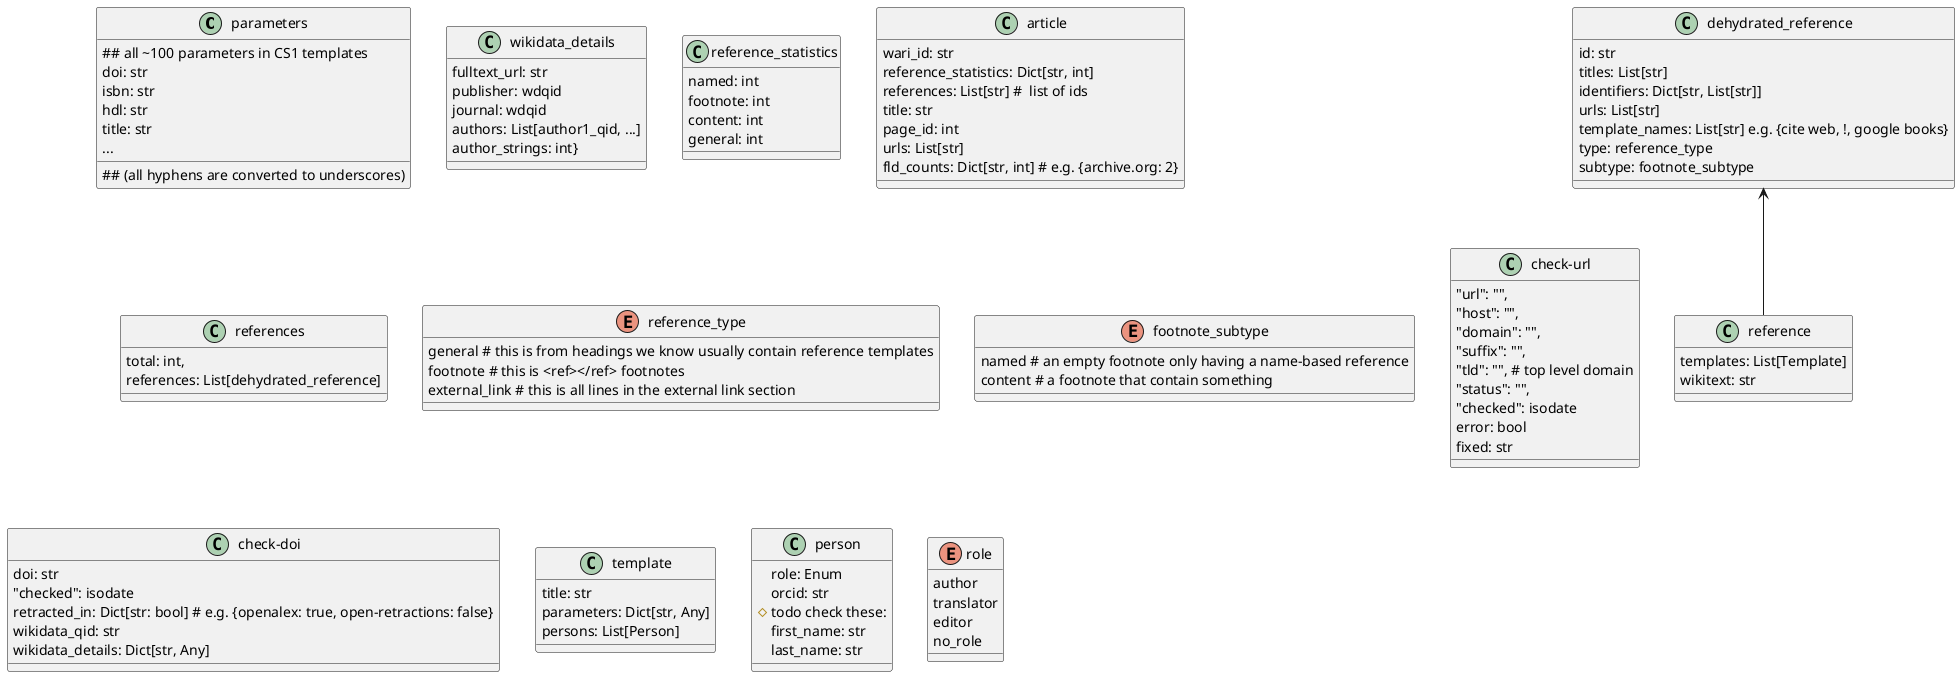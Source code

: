 @startuml
'https://plantuml.com/class-diagram

'class references_count{
'total: int
'}
class parameters{
## all ~100 parameters in CS1 templates
## (all hyphens are converted to underscores)
doi: str
isbn: str
hdl: str
title: str
...
}
class wikidata_details{
fulltext_url: str
publisher: wdqid
journal: wdqid
authors: List[author1_qid, ...]
author_strings: int}
}
class reference_statistics{
named: int
footnote: int
content: int
general: int
}
class article{
wari_id: str
reference_statistics: Dict[str, int]
references: List[str] #  list of ids
title: str
page_id: int
urls: List[str]
fld_counts: Dict[str, int] # e.g. {archive.org: 2}
}
class references{
total: int,
references: List[dehydrated_reference]
}
class reference{
templates: List[Template]
wikitext: str
}
enum reference_type{
general # this is from headings we know usually contain reference templates
footnote # this is <ref></ref> footnotes
external_link # this is all lines in the external link section
}
enum footnote_subtype{
named # an empty footnote only having a name-based reference
content # a footnote that contain something
}
class dehydrated_reference {
id: str
titles: List[str]
identifiers: Dict[str, List[str]]
urls: List[str]
template_names: List[str] e.g. {cite web, !, google books}
type: reference_type
subtype: footnote_subtype
}
dehydrated_reference <-- reference
class check-url{
"url": "",
"host": "",
"domain": "",
"suffix": "",
"tld": "", # top level domain
"status": "",
"checked": isodate
error: bool
fixed: str
}
class check-doi{
doi: str
"checked": isodate
retracted_in: Dict[str: bool] # e.g. {openalex: true, open-retractions: false}
wikidata_qid: str
wikidata_details: Dict[str, Any]
}
class template{
title: str
parameters: Dict[str, Any]
persons: List[Person]
}
class person{
role: Enum
orcid: str
# todo check these:
first_name: str
last_name: str
}
enum role{
author
translator
editor
no_role
}
@enduml
